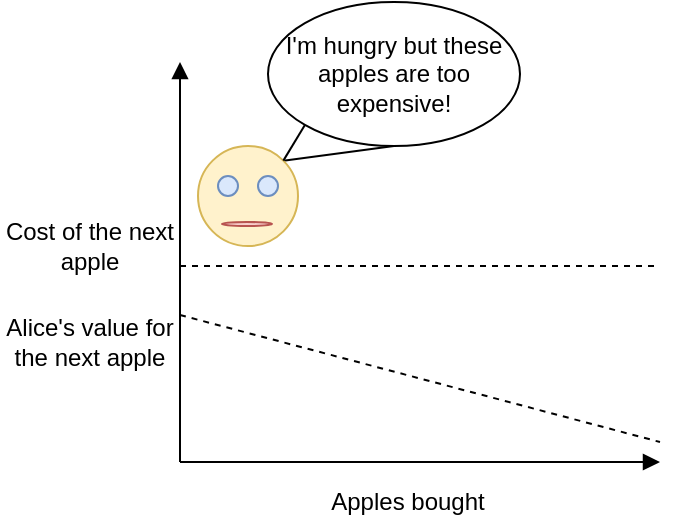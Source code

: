 <mxfile version="12.2.2" type="device" pages="1"><diagram id="TkrngekQSHLsfudDQxtC" name="Page-1"><mxGraphModel dx="1338" dy="753" grid="1" gridSize="10" guides="1" tooltips="1" connect="1" arrows="1" fold="1" page="1" pageScale="1" pageWidth="850" pageHeight="1100" math="0" shadow="0"><root><mxCell id="0"/><mxCell id="1" parent="0"/><mxCell id="gIei1aADg3dw3RVzoRC4-1" value="" style="endArrow=block;html=1;endFill=1;" parent="1" edge="1"><mxGeometry width="50" height="50" relative="1" as="geometry"><mxPoint x="200" y="400" as="sourcePoint"/><mxPoint x="200" y="200" as="targetPoint"/></mxGeometry></mxCell><mxCell id="gIei1aADg3dw3RVzoRC4-2" value="" style="endArrow=block;html=1;endFill=1;" parent="1" edge="1"><mxGeometry width="50" height="50" relative="1" as="geometry"><mxPoint x="200" y="400" as="sourcePoint"/><mxPoint x="440" y="400" as="targetPoint"/></mxGeometry></mxCell><mxCell id="gIei1aADg3dw3RVzoRC4-3" value="" style="endArrow=none;html=1;dashed=1;" parent="1" edge="1"><mxGeometry width="50" height="50" relative="1" as="geometry"><mxPoint x="200" y="302" as="sourcePoint"/><mxPoint x="440" y="302" as="targetPoint"/></mxGeometry></mxCell><mxCell id="gIei1aADg3dw3RVzoRC4-5" value="" style="endArrow=none;dashed=1;html=1;exitX=0;exitY=0.25;exitDx=0;exitDy=0;" parent="1" edge="1"><mxGeometry width="50" height="50" relative="1" as="geometry"><mxPoint x="200" y="326.5" as="sourcePoint"/><mxPoint x="440" y="390" as="targetPoint"/></mxGeometry></mxCell><mxCell id="gIei1aADg3dw3RVzoRC4-14" style="edgeStyle=none;rounded=0;orthogonalLoop=1;jettySize=auto;html=1;exitX=1;exitY=0;exitDx=0;exitDy=0;entryX=0.5;entryY=1;entryDx=0;entryDy=0;endArrow=none;endFill=0;" parent="1" target="gIei1aADg3dw3RVzoRC4-12" edge="1"><mxGeometry relative="1" as="geometry"><mxPoint x="255.678" y="194.322" as="sourcePoint"/></mxGeometry></mxCell><mxCell id="gIei1aADg3dw3RVzoRC4-13" style="rounded=0;orthogonalLoop=1;jettySize=auto;html=1;exitX=0;exitY=1;exitDx=0;exitDy=0;entryX=1;entryY=0;entryDx=0;entryDy=0;endArrow=none;endFill=0;" parent="1" source="gIei1aADg3dw3RVzoRC4-12" edge="1"><mxGeometry relative="1" as="geometry"><mxPoint x="255.678" y="194.322" as="targetPoint"/></mxGeometry></mxCell><mxCell id="gIei1aADg3dw3RVzoRC4-15" style="edgeStyle=none;rounded=0;orthogonalLoop=1;jettySize=auto;html=1;exitX=1;exitY=0;exitDx=0;exitDy=0;entryX=0.5;entryY=1;entryDx=0;entryDy=0;endArrow=none;endFill=0;" parent="1" source="gIei1aADg3dw3RVzoRC4-16" target="gIei1aADg3dw3RVzoRC4-21" edge="1"><mxGeometry relative="1" as="geometry"/></mxCell><mxCell id="gIei1aADg3dw3RVzoRC4-16" value="" style="ellipse;whiteSpace=wrap;html=1;aspect=fixed;fontFamily=Helvetica;fontSize=12;fontColor=#000000;align=center;strokeColor=#d6b656;fillColor=#fff2cc;" parent="1" vertex="1"><mxGeometry x="209" y="242" width="50" height="50" as="geometry"/></mxCell><mxCell id="gIei1aADg3dw3RVzoRC4-17" value="" style="ellipse;whiteSpace=wrap;html=1;fillColor=#dae8fc;strokeColor=#6c8ebf;" parent="1" vertex="1"><mxGeometry x="219" y="257" width="10" height="10" as="geometry"/></mxCell><mxCell id="gIei1aADg3dw3RVzoRC4-18" value="" style="ellipse;whiteSpace=wrap;html=1;fillColor=#dae8fc;strokeColor=#6c8ebf;" parent="1" vertex="1"><mxGeometry x="239" y="257" width="10" height="10" as="geometry"/></mxCell><mxCell id="gIei1aADg3dw3RVzoRC4-20" style="rounded=0;orthogonalLoop=1;jettySize=auto;html=1;exitX=0;exitY=1;exitDx=0;exitDy=0;entryX=1;entryY=0;entryDx=0;entryDy=0;endArrow=none;endFill=0;" parent="1" source="gIei1aADg3dw3RVzoRC4-21" target="gIei1aADg3dw3RVzoRC4-16" edge="1"><mxGeometry relative="1" as="geometry"/></mxCell><mxCell id="gIei1aADg3dw3RVzoRC4-21" value="I'm hungry but these apples are too expensive!" style="ellipse;whiteSpace=wrap;html=1;fillColor=none;" parent="1" vertex="1"><mxGeometry x="244" y="170" width="126" height="72" as="geometry"/></mxCell><mxCell id="gIei1aADg3dw3RVzoRC4-25" value="" style="ellipse;whiteSpace=wrap;html=1;fillColor=#f8cecc;strokeColor=#b85450;" parent="1" vertex="1"><mxGeometry x="221" y="280" width="25" height="2" as="geometry"/></mxCell><mxCell id="gIei1aADg3dw3RVzoRC4-26" value="Apples bought" style="text;html=1;strokeColor=none;fillColor=none;align=center;verticalAlign=middle;whiteSpace=wrap;rounded=0;" parent="1" vertex="1"><mxGeometry x="248" y="410" width="132" height="20" as="geometry"/></mxCell><mxCell id="gIei1aADg3dw3RVzoRC4-27" value="Cost of the next apple" style="text;html=1;strokeColor=none;fillColor=none;align=center;verticalAlign=middle;whiteSpace=wrap;rounded=0;" parent="1" vertex="1"><mxGeometry x="110" y="282" width="90" height="20" as="geometry"/></mxCell><mxCell id="gIei1aADg3dw3RVzoRC4-28" value="Alice's value for the next apple" style="text;html=1;strokeColor=none;fillColor=none;align=center;verticalAlign=middle;whiteSpace=wrap;rounded=0;" parent="1" vertex="1"><mxGeometry x="110" y="330" width="90" height="20" as="geometry"/></mxCell></root></mxGraphModel></diagram></mxfile>